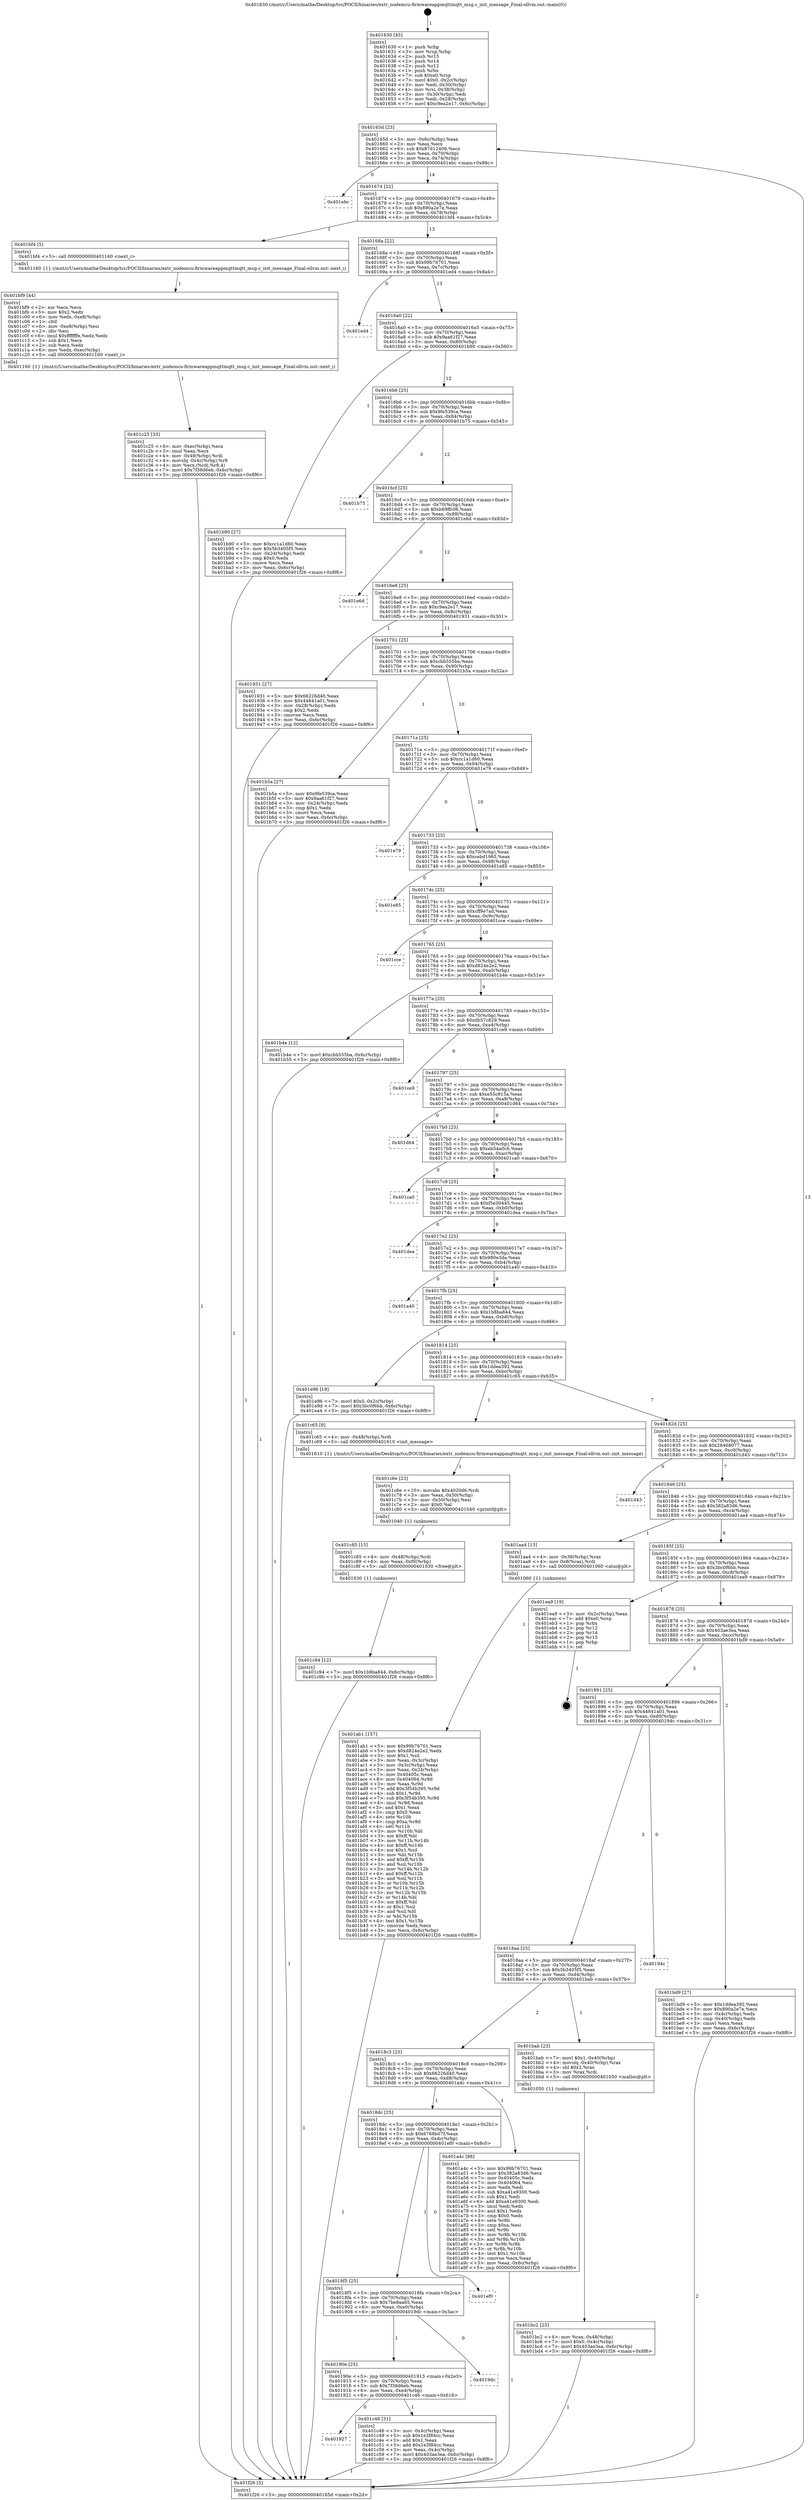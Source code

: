 digraph "0x401630" {
  label = "0x401630 (/mnt/c/Users/mathe/Desktop/tcc/POCII/binaries/extr_nodemcu-firmwareappmqttmqtt_msg.c_init_message_Final-ollvm.out::main(0))"
  labelloc = "t"
  node[shape=record]

  Entry [label="",width=0.3,height=0.3,shape=circle,fillcolor=black,style=filled]
  "0x40165d" [label="{
     0x40165d [23]\l
     | [instrs]\l
     &nbsp;&nbsp;0x40165d \<+3\>: mov -0x6c(%rbp),%eax\l
     &nbsp;&nbsp;0x401660 \<+2\>: mov %eax,%ecx\l
     &nbsp;&nbsp;0x401662 \<+6\>: sub $0x87d12406,%ecx\l
     &nbsp;&nbsp;0x401668 \<+3\>: mov %eax,-0x70(%rbp)\l
     &nbsp;&nbsp;0x40166b \<+3\>: mov %ecx,-0x74(%rbp)\l
     &nbsp;&nbsp;0x40166e \<+6\>: je 0000000000401ebc \<main+0x88c\>\l
  }"]
  "0x401ebc" [label="{
     0x401ebc\l
  }", style=dashed]
  "0x401674" [label="{
     0x401674 [22]\l
     | [instrs]\l
     &nbsp;&nbsp;0x401674 \<+5\>: jmp 0000000000401679 \<main+0x49\>\l
     &nbsp;&nbsp;0x401679 \<+3\>: mov -0x70(%rbp),%eax\l
     &nbsp;&nbsp;0x40167c \<+5\>: sub $0x890a2e7e,%eax\l
     &nbsp;&nbsp;0x401681 \<+3\>: mov %eax,-0x78(%rbp)\l
     &nbsp;&nbsp;0x401684 \<+6\>: je 0000000000401bf4 \<main+0x5c4\>\l
  }"]
  Exit [label="",width=0.3,height=0.3,shape=circle,fillcolor=black,style=filled,peripheries=2]
  "0x401bf4" [label="{
     0x401bf4 [5]\l
     | [instrs]\l
     &nbsp;&nbsp;0x401bf4 \<+5\>: call 0000000000401160 \<next_i\>\l
     | [calls]\l
     &nbsp;&nbsp;0x401160 \{1\} (/mnt/c/Users/mathe/Desktop/tcc/POCII/binaries/extr_nodemcu-firmwareappmqttmqtt_msg.c_init_message_Final-ollvm.out::next_i)\l
  }"]
  "0x40168a" [label="{
     0x40168a [22]\l
     | [instrs]\l
     &nbsp;&nbsp;0x40168a \<+5\>: jmp 000000000040168f \<main+0x5f\>\l
     &nbsp;&nbsp;0x40168f \<+3\>: mov -0x70(%rbp),%eax\l
     &nbsp;&nbsp;0x401692 \<+5\>: sub $0x99b76701,%eax\l
     &nbsp;&nbsp;0x401697 \<+3\>: mov %eax,-0x7c(%rbp)\l
     &nbsp;&nbsp;0x40169a \<+6\>: je 0000000000401ed4 \<main+0x8a4\>\l
  }"]
  "0x401c94" [label="{
     0x401c94 [12]\l
     | [instrs]\l
     &nbsp;&nbsp;0x401c94 \<+7\>: movl $0x1b8ba844,-0x6c(%rbp)\l
     &nbsp;&nbsp;0x401c9b \<+5\>: jmp 0000000000401f26 \<main+0x8f6\>\l
  }"]
  "0x401ed4" [label="{
     0x401ed4\l
  }", style=dashed]
  "0x4016a0" [label="{
     0x4016a0 [22]\l
     | [instrs]\l
     &nbsp;&nbsp;0x4016a0 \<+5\>: jmp 00000000004016a5 \<main+0x75\>\l
     &nbsp;&nbsp;0x4016a5 \<+3\>: mov -0x70(%rbp),%eax\l
     &nbsp;&nbsp;0x4016a8 \<+5\>: sub $0x9aa61f27,%eax\l
     &nbsp;&nbsp;0x4016ad \<+3\>: mov %eax,-0x80(%rbp)\l
     &nbsp;&nbsp;0x4016b0 \<+6\>: je 0000000000401b90 \<main+0x560\>\l
  }"]
  "0x401c85" [label="{
     0x401c85 [15]\l
     | [instrs]\l
     &nbsp;&nbsp;0x401c85 \<+4\>: mov -0x48(%rbp),%rdi\l
     &nbsp;&nbsp;0x401c89 \<+6\>: mov %eax,-0xf0(%rbp)\l
     &nbsp;&nbsp;0x401c8f \<+5\>: call 0000000000401030 \<free@plt\>\l
     | [calls]\l
     &nbsp;&nbsp;0x401030 \{1\} (unknown)\l
  }"]
  "0x401b90" [label="{
     0x401b90 [27]\l
     | [instrs]\l
     &nbsp;&nbsp;0x401b90 \<+5\>: mov $0xcc1a1d60,%eax\l
     &nbsp;&nbsp;0x401b95 \<+5\>: mov $0x5b3405f5,%ecx\l
     &nbsp;&nbsp;0x401b9a \<+3\>: mov -0x24(%rbp),%edx\l
     &nbsp;&nbsp;0x401b9d \<+3\>: cmp $0x0,%edx\l
     &nbsp;&nbsp;0x401ba0 \<+3\>: cmove %ecx,%eax\l
     &nbsp;&nbsp;0x401ba3 \<+3\>: mov %eax,-0x6c(%rbp)\l
     &nbsp;&nbsp;0x401ba6 \<+5\>: jmp 0000000000401f26 \<main+0x8f6\>\l
  }"]
  "0x4016b6" [label="{
     0x4016b6 [25]\l
     | [instrs]\l
     &nbsp;&nbsp;0x4016b6 \<+5\>: jmp 00000000004016bb \<main+0x8b\>\l
     &nbsp;&nbsp;0x4016bb \<+3\>: mov -0x70(%rbp),%eax\l
     &nbsp;&nbsp;0x4016be \<+5\>: sub $0x9fe539ca,%eax\l
     &nbsp;&nbsp;0x4016c3 \<+6\>: mov %eax,-0x84(%rbp)\l
     &nbsp;&nbsp;0x4016c9 \<+6\>: je 0000000000401b75 \<main+0x545\>\l
  }"]
  "0x401c6e" [label="{
     0x401c6e [23]\l
     | [instrs]\l
     &nbsp;&nbsp;0x401c6e \<+10\>: movabs $0x4020d6,%rdi\l
     &nbsp;&nbsp;0x401c78 \<+3\>: mov %eax,-0x50(%rbp)\l
     &nbsp;&nbsp;0x401c7b \<+3\>: mov -0x50(%rbp),%esi\l
     &nbsp;&nbsp;0x401c7e \<+2\>: mov $0x0,%al\l
     &nbsp;&nbsp;0x401c80 \<+5\>: call 0000000000401040 \<printf@plt\>\l
     | [calls]\l
     &nbsp;&nbsp;0x401040 \{1\} (unknown)\l
  }"]
  "0x401b75" [label="{
     0x401b75\l
  }", style=dashed]
  "0x4016cf" [label="{
     0x4016cf [25]\l
     | [instrs]\l
     &nbsp;&nbsp;0x4016cf \<+5\>: jmp 00000000004016d4 \<main+0xa4\>\l
     &nbsp;&nbsp;0x4016d4 \<+3\>: mov -0x70(%rbp),%eax\l
     &nbsp;&nbsp;0x4016d7 \<+5\>: sub $0xb69ffc06,%eax\l
     &nbsp;&nbsp;0x4016dc \<+6\>: mov %eax,-0x88(%rbp)\l
     &nbsp;&nbsp;0x4016e2 \<+6\>: je 0000000000401e6d \<main+0x83d\>\l
  }"]
  "0x401927" [label="{
     0x401927\l
  }", style=dashed]
  "0x401e6d" [label="{
     0x401e6d\l
  }", style=dashed]
  "0x4016e8" [label="{
     0x4016e8 [25]\l
     | [instrs]\l
     &nbsp;&nbsp;0x4016e8 \<+5\>: jmp 00000000004016ed \<main+0xbd\>\l
     &nbsp;&nbsp;0x4016ed \<+3\>: mov -0x70(%rbp),%eax\l
     &nbsp;&nbsp;0x4016f0 \<+5\>: sub $0xc9ea2e17,%eax\l
     &nbsp;&nbsp;0x4016f5 \<+6\>: mov %eax,-0x8c(%rbp)\l
     &nbsp;&nbsp;0x4016fb \<+6\>: je 0000000000401931 \<main+0x301\>\l
  }"]
  "0x401c46" [label="{
     0x401c46 [31]\l
     | [instrs]\l
     &nbsp;&nbsp;0x401c46 \<+3\>: mov -0x4c(%rbp),%eax\l
     &nbsp;&nbsp;0x401c49 \<+5\>: sub $0x1e3f84cc,%eax\l
     &nbsp;&nbsp;0x401c4e \<+3\>: add $0x1,%eax\l
     &nbsp;&nbsp;0x401c51 \<+5\>: add $0x1e3f84cc,%eax\l
     &nbsp;&nbsp;0x401c56 \<+3\>: mov %eax,-0x4c(%rbp)\l
     &nbsp;&nbsp;0x401c59 \<+7\>: movl $0x403ae3ea,-0x6c(%rbp)\l
     &nbsp;&nbsp;0x401c60 \<+5\>: jmp 0000000000401f26 \<main+0x8f6\>\l
  }"]
  "0x401931" [label="{
     0x401931 [27]\l
     | [instrs]\l
     &nbsp;&nbsp;0x401931 \<+5\>: mov $0x66226d40,%eax\l
     &nbsp;&nbsp;0x401936 \<+5\>: mov $0x44841a01,%ecx\l
     &nbsp;&nbsp;0x40193b \<+3\>: mov -0x28(%rbp),%edx\l
     &nbsp;&nbsp;0x40193e \<+3\>: cmp $0x2,%edx\l
     &nbsp;&nbsp;0x401941 \<+3\>: cmovne %ecx,%eax\l
     &nbsp;&nbsp;0x401944 \<+3\>: mov %eax,-0x6c(%rbp)\l
     &nbsp;&nbsp;0x401947 \<+5\>: jmp 0000000000401f26 \<main+0x8f6\>\l
  }"]
  "0x401701" [label="{
     0x401701 [25]\l
     | [instrs]\l
     &nbsp;&nbsp;0x401701 \<+5\>: jmp 0000000000401706 \<main+0xd6\>\l
     &nbsp;&nbsp;0x401706 \<+3\>: mov -0x70(%rbp),%eax\l
     &nbsp;&nbsp;0x401709 \<+5\>: sub $0xcbb555ba,%eax\l
     &nbsp;&nbsp;0x40170e \<+6\>: mov %eax,-0x90(%rbp)\l
     &nbsp;&nbsp;0x401714 \<+6\>: je 0000000000401b5a \<main+0x52a\>\l
  }"]
  "0x401f26" [label="{
     0x401f26 [5]\l
     | [instrs]\l
     &nbsp;&nbsp;0x401f26 \<+5\>: jmp 000000000040165d \<main+0x2d\>\l
  }"]
  "0x401630" [label="{
     0x401630 [45]\l
     | [instrs]\l
     &nbsp;&nbsp;0x401630 \<+1\>: push %rbp\l
     &nbsp;&nbsp;0x401631 \<+3\>: mov %rsp,%rbp\l
     &nbsp;&nbsp;0x401634 \<+2\>: push %r15\l
     &nbsp;&nbsp;0x401636 \<+2\>: push %r14\l
     &nbsp;&nbsp;0x401638 \<+2\>: push %r12\l
     &nbsp;&nbsp;0x40163a \<+1\>: push %rbx\l
     &nbsp;&nbsp;0x40163b \<+7\>: sub $0xe0,%rsp\l
     &nbsp;&nbsp;0x401642 \<+7\>: movl $0x0,-0x2c(%rbp)\l
     &nbsp;&nbsp;0x401649 \<+3\>: mov %edi,-0x30(%rbp)\l
     &nbsp;&nbsp;0x40164c \<+4\>: mov %rsi,-0x38(%rbp)\l
     &nbsp;&nbsp;0x401650 \<+3\>: mov -0x30(%rbp),%edi\l
     &nbsp;&nbsp;0x401653 \<+3\>: mov %edi,-0x28(%rbp)\l
     &nbsp;&nbsp;0x401656 \<+7\>: movl $0xc9ea2e17,-0x6c(%rbp)\l
  }"]
  "0x40190e" [label="{
     0x40190e [25]\l
     | [instrs]\l
     &nbsp;&nbsp;0x40190e \<+5\>: jmp 0000000000401913 \<main+0x2e3\>\l
     &nbsp;&nbsp;0x401913 \<+3\>: mov -0x70(%rbp),%eax\l
     &nbsp;&nbsp;0x401916 \<+5\>: sub $0x7f38d6eb,%eax\l
     &nbsp;&nbsp;0x40191b \<+6\>: mov %eax,-0xe4(%rbp)\l
     &nbsp;&nbsp;0x401921 \<+6\>: je 0000000000401c46 \<main+0x616\>\l
  }"]
  "0x401b5a" [label="{
     0x401b5a [27]\l
     | [instrs]\l
     &nbsp;&nbsp;0x401b5a \<+5\>: mov $0x9fe539ca,%eax\l
     &nbsp;&nbsp;0x401b5f \<+5\>: mov $0x9aa61f27,%ecx\l
     &nbsp;&nbsp;0x401b64 \<+3\>: mov -0x24(%rbp),%edx\l
     &nbsp;&nbsp;0x401b67 \<+3\>: cmp $0x1,%edx\l
     &nbsp;&nbsp;0x401b6a \<+3\>: cmovl %ecx,%eax\l
     &nbsp;&nbsp;0x401b6d \<+3\>: mov %eax,-0x6c(%rbp)\l
     &nbsp;&nbsp;0x401b70 \<+5\>: jmp 0000000000401f26 \<main+0x8f6\>\l
  }"]
  "0x40171a" [label="{
     0x40171a [25]\l
     | [instrs]\l
     &nbsp;&nbsp;0x40171a \<+5\>: jmp 000000000040171f \<main+0xef\>\l
     &nbsp;&nbsp;0x40171f \<+3\>: mov -0x70(%rbp),%eax\l
     &nbsp;&nbsp;0x401722 \<+5\>: sub $0xcc1a1d60,%eax\l
     &nbsp;&nbsp;0x401727 \<+6\>: mov %eax,-0x94(%rbp)\l
     &nbsp;&nbsp;0x40172d \<+6\>: je 0000000000401e79 \<main+0x849\>\l
  }"]
  "0x4019dc" [label="{
     0x4019dc\l
  }", style=dashed]
  "0x401e79" [label="{
     0x401e79\l
  }", style=dashed]
  "0x401733" [label="{
     0x401733 [25]\l
     | [instrs]\l
     &nbsp;&nbsp;0x401733 \<+5\>: jmp 0000000000401738 \<main+0x108\>\l
     &nbsp;&nbsp;0x401738 \<+3\>: mov -0x70(%rbp),%eax\l
     &nbsp;&nbsp;0x40173b \<+5\>: sub $0xcebd1965,%eax\l
     &nbsp;&nbsp;0x401740 \<+6\>: mov %eax,-0x98(%rbp)\l
     &nbsp;&nbsp;0x401746 \<+6\>: je 0000000000401e85 \<main+0x855\>\l
  }"]
  "0x4018f5" [label="{
     0x4018f5 [25]\l
     | [instrs]\l
     &nbsp;&nbsp;0x4018f5 \<+5\>: jmp 00000000004018fa \<main+0x2ca\>\l
     &nbsp;&nbsp;0x4018fa \<+3\>: mov -0x70(%rbp),%eax\l
     &nbsp;&nbsp;0x4018fd \<+5\>: sub $0x7be8aa65,%eax\l
     &nbsp;&nbsp;0x401902 \<+6\>: mov %eax,-0xe0(%rbp)\l
     &nbsp;&nbsp;0x401908 \<+6\>: je 00000000004019dc \<main+0x3ac\>\l
  }"]
  "0x401e85" [label="{
     0x401e85\l
  }", style=dashed]
  "0x40174c" [label="{
     0x40174c [25]\l
     | [instrs]\l
     &nbsp;&nbsp;0x40174c \<+5\>: jmp 0000000000401751 \<main+0x121\>\l
     &nbsp;&nbsp;0x401751 \<+3\>: mov -0x70(%rbp),%eax\l
     &nbsp;&nbsp;0x401754 \<+5\>: sub $0xcff9e7ad,%eax\l
     &nbsp;&nbsp;0x401759 \<+6\>: mov %eax,-0x9c(%rbp)\l
     &nbsp;&nbsp;0x40175f \<+6\>: je 0000000000401cce \<main+0x69e\>\l
  }"]
  "0x401ef0" [label="{
     0x401ef0\l
  }", style=dashed]
  "0x401cce" [label="{
     0x401cce\l
  }", style=dashed]
  "0x401765" [label="{
     0x401765 [25]\l
     | [instrs]\l
     &nbsp;&nbsp;0x401765 \<+5\>: jmp 000000000040176a \<main+0x13a\>\l
     &nbsp;&nbsp;0x40176a \<+3\>: mov -0x70(%rbp),%eax\l
     &nbsp;&nbsp;0x40176d \<+5\>: sub $0xd824e2e2,%eax\l
     &nbsp;&nbsp;0x401772 \<+6\>: mov %eax,-0xa0(%rbp)\l
     &nbsp;&nbsp;0x401778 \<+6\>: je 0000000000401b4e \<main+0x51e\>\l
  }"]
  "0x401c25" [label="{
     0x401c25 [33]\l
     | [instrs]\l
     &nbsp;&nbsp;0x401c25 \<+6\>: mov -0xec(%rbp),%ecx\l
     &nbsp;&nbsp;0x401c2b \<+3\>: imul %eax,%ecx\l
     &nbsp;&nbsp;0x401c2e \<+4\>: mov -0x48(%rbp),%rdi\l
     &nbsp;&nbsp;0x401c32 \<+4\>: movslq -0x4c(%rbp),%r8\l
     &nbsp;&nbsp;0x401c36 \<+4\>: mov %ecx,(%rdi,%r8,4)\l
     &nbsp;&nbsp;0x401c3a \<+7\>: movl $0x7f38d6eb,-0x6c(%rbp)\l
     &nbsp;&nbsp;0x401c41 \<+5\>: jmp 0000000000401f26 \<main+0x8f6\>\l
  }"]
  "0x401b4e" [label="{
     0x401b4e [12]\l
     | [instrs]\l
     &nbsp;&nbsp;0x401b4e \<+7\>: movl $0xcbb555ba,-0x6c(%rbp)\l
     &nbsp;&nbsp;0x401b55 \<+5\>: jmp 0000000000401f26 \<main+0x8f6\>\l
  }"]
  "0x40177e" [label="{
     0x40177e [25]\l
     | [instrs]\l
     &nbsp;&nbsp;0x40177e \<+5\>: jmp 0000000000401783 \<main+0x153\>\l
     &nbsp;&nbsp;0x401783 \<+3\>: mov -0x70(%rbp),%eax\l
     &nbsp;&nbsp;0x401786 \<+5\>: sub $0xdb57c829,%eax\l
     &nbsp;&nbsp;0x40178b \<+6\>: mov %eax,-0xa4(%rbp)\l
     &nbsp;&nbsp;0x401791 \<+6\>: je 0000000000401ce9 \<main+0x6b9\>\l
  }"]
  "0x401bf9" [label="{
     0x401bf9 [44]\l
     | [instrs]\l
     &nbsp;&nbsp;0x401bf9 \<+2\>: xor %ecx,%ecx\l
     &nbsp;&nbsp;0x401bfb \<+5\>: mov $0x2,%edx\l
     &nbsp;&nbsp;0x401c00 \<+6\>: mov %edx,-0xe8(%rbp)\l
     &nbsp;&nbsp;0x401c06 \<+1\>: cltd\l
     &nbsp;&nbsp;0x401c07 \<+6\>: mov -0xe8(%rbp),%esi\l
     &nbsp;&nbsp;0x401c0d \<+2\>: idiv %esi\l
     &nbsp;&nbsp;0x401c0f \<+6\>: imul $0xfffffffe,%edx,%edx\l
     &nbsp;&nbsp;0x401c15 \<+3\>: sub $0x1,%ecx\l
     &nbsp;&nbsp;0x401c18 \<+2\>: sub %ecx,%edx\l
     &nbsp;&nbsp;0x401c1a \<+6\>: mov %edx,-0xec(%rbp)\l
     &nbsp;&nbsp;0x401c20 \<+5\>: call 0000000000401160 \<next_i\>\l
     | [calls]\l
     &nbsp;&nbsp;0x401160 \{1\} (/mnt/c/Users/mathe/Desktop/tcc/POCII/binaries/extr_nodemcu-firmwareappmqttmqtt_msg.c_init_message_Final-ollvm.out::next_i)\l
  }"]
  "0x401ce9" [label="{
     0x401ce9\l
  }", style=dashed]
  "0x401797" [label="{
     0x401797 [25]\l
     | [instrs]\l
     &nbsp;&nbsp;0x401797 \<+5\>: jmp 000000000040179c \<main+0x16c\>\l
     &nbsp;&nbsp;0x40179c \<+3\>: mov -0x70(%rbp),%eax\l
     &nbsp;&nbsp;0x40179f \<+5\>: sub $0xe55c915a,%eax\l
     &nbsp;&nbsp;0x4017a4 \<+6\>: mov %eax,-0xa8(%rbp)\l
     &nbsp;&nbsp;0x4017aa \<+6\>: je 0000000000401d64 \<main+0x734\>\l
  }"]
  "0x401bc2" [label="{
     0x401bc2 [23]\l
     | [instrs]\l
     &nbsp;&nbsp;0x401bc2 \<+4\>: mov %rax,-0x48(%rbp)\l
     &nbsp;&nbsp;0x401bc6 \<+7\>: movl $0x0,-0x4c(%rbp)\l
     &nbsp;&nbsp;0x401bcd \<+7\>: movl $0x403ae3ea,-0x6c(%rbp)\l
     &nbsp;&nbsp;0x401bd4 \<+5\>: jmp 0000000000401f26 \<main+0x8f6\>\l
  }"]
  "0x401d64" [label="{
     0x401d64\l
  }", style=dashed]
  "0x4017b0" [label="{
     0x4017b0 [25]\l
     | [instrs]\l
     &nbsp;&nbsp;0x4017b0 \<+5\>: jmp 00000000004017b5 \<main+0x185\>\l
     &nbsp;&nbsp;0x4017b5 \<+3\>: mov -0x70(%rbp),%eax\l
     &nbsp;&nbsp;0x4017b8 \<+5\>: sub $0xeb54a0c6,%eax\l
     &nbsp;&nbsp;0x4017bd \<+6\>: mov %eax,-0xac(%rbp)\l
     &nbsp;&nbsp;0x4017c3 \<+6\>: je 0000000000401ca0 \<main+0x670\>\l
  }"]
  "0x401ab1" [label="{
     0x401ab1 [157]\l
     | [instrs]\l
     &nbsp;&nbsp;0x401ab1 \<+5\>: mov $0x99b76701,%ecx\l
     &nbsp;&nbsp;0x401ab6 \<+5\>: mov $0xd824e2e2,%edx\l
     &nbsp;&nbsp;0x401abb \<+3\>: mov $0x1,%sil\l
     &nbsp;&nbsp;0x401abe \<+3\>: mov %eax,-0x3c(%rbp)\l
     &nbsp;&nbsp;0x401ac1 \<+3\>: mov -0x3c(%rbp),%eax\l
     &nbsp;&nbsp;0x401ac4 \<+3\>: mov %eax,-0x24(%rbp)\l
     &nbsp;&nbsp;0x401ac7 \<+7\>: mov 0x40405c,%eax\l
     &nbsp;&nbsp;0x401ace \<+8\>: mov 0x404064,%r8d\l
     &nbsp;&nbsp;0x401ad6 \<+3\>: mov %eax,%r9d\l
     &nbsp;&nbsp;0x401ad9 \<+7\>: add $0x3f54b395,%r9d\l
     &nbsp;&nbsp;0x401ae0 \<+4\>: sub $0x1,%r9d\l
     &nbsp;&nbsp;0x401ae4 \<+7\>: sub $0x3f54b395,%r9d\l
     &nbsp;&nbsp;0x401aeb \<+4\>: imul %r9d,%eax\l
     &nbsp;&nbsp;0x401aef \<+3\>: and $0x1,%eax\l
     &nbsp;&nbsp;0x401af2 \<+3\>: cmp $0x0,%eax\l
     &nbsp;&nbsp;0x401af5 \<+4\>: sete %r10b\l
     &nbsp;&nbsp;0x401af9 \<+4\>: cmp $0xa,%r8d\l
     &nbsp;&nbsp;0x401afd \<+4\>: setl %r11b\l
     &nbsp;&nbsp;0x401b01 \<+3\>: mov %r10b,%bl\l
     &nbsp;&nbsp;0x401b04 \<+3\>: xor $0xff,%bl\l
     &nbsp;&nbsp;0x401b07 \<+3\>: mov %r11b,%r14b\l
     &nbsp;&nbsp;0x401b0a \<+4\>: xor $0xff,%r14b\l
     &nbsp;&nbsp;0x401b0e \<+4\>: xor $0x1,%sil\l
     &nbsp;&nbsp;0x401b12 \<+3\>: mov %bl,%r15b\l
     &nbsp;&nbsp;0x401b15 \<+4\>: and $0xff,%r15b\l
     &nbsp;&nbsp;0x401b19 \<+3\>: and %sil,%r10b\l
     &nbsp;&nbsp;0x401b1c \<+3\>: mov %r14b,%r12b\l
     &nbsp;&nbsp;0x401b1f \<+4\>: and $0xff,%r12b\l
     &nbsp;&nbsp;0x401b23 \<+3\>: and %sil,%r11b\l
     &nbsp;&nbsp;0x401b26 \<+3\>: or %r10b,%r15b\l
     &nbsp;&nbsp;0x401b29 \<+3\>: or %r11b,%r12b\l
     &nbsp;&nbsp;0x401b2c \<+3\>: xor %r12b,%r15b\l
     &nbsp;&nbsp;0x401b2f \<+3\>: or %r14b,%bl\l
     &nbsp;&nbsp;0x401b32 \<+3\>: xor $0xff,%bl\l
     &nbsp;&nbsp;0x401b35 \<+4\>: or $0x1,%sil\l
     &nbsp;&nbsp;0x401b39 \<+3\>: and %sil,%bl\l
     &nbsp;&nbsp;0x401b3c \<+3\>: or %bl,%r15b\l
     &nbsp;&nbsp;0x401b3f \<+4\>: test $0x1,%r15b\l
     &nbsp;&nbsp;0x401b43 \<+3\>: cmovne %edx,%ecx\l
     &nbsp;&nbsp;0x401b46 \<+3\>: mov %ecx,-0x6c(%rbp)\l
     &nbsp;&nbsp;0x401b49 \<+5\>: jmp 0000000000401f26 \<main+0x8f6\>\l
  }"]
  "0x401ca0" [label="{
     0x401ca0\l
  }", style=dashed]
  "0x4017c9" [label="{
     0x4017c9 [25]\l
     | [instrs]\l
     &nbsp;&nbsp;0x4017c9 \<+5\>: jmp 00000000004017ce \<main+0x19e\>\l
     &nbsp;&nbsp;0x4017ce \<+3\>: mov -0x70(%rbp),%eax\l
     &nbsp;&nbsp;0x4017d1 \<+5\>: sub $0xf5e30445,%eax\l
     &nbsp;&nbsp;0x4017d6 \<+6\>: mov %eax,-0xb0(%rbp)\l
     &nbsp;&nbsp;0x4017dc \<+6\>: je 0000000000401dea \<main+0x7ba\>\l
  }"]
  "0x4018dc" [label="{
     0x4018dc [25]\l
     | [instrs]\l
     &nbsp;&nbsp;0x4018dc \<+5\>: jmp 00000000004018e1 \<main+0x2b1\>\l
     &nbsp;&nbsp;0x4018e1 \<+3\>: mov -0x70(%rbp),%eax\l
     &nbsp;&nbsp;0x4018e4 \<+5\>: sub $0x6768b07f,%eax\l
     &nbsp;&nbsp;0x4018e9 \<+6\>: mov %eax,-0xdc(%rbp)\l
     &nbsp;&nbsp;0x4018ef \<+6\>: je 0000000000401ef0 \<main+0x8c0\>\l
  }"]
  "0x401dea" [label="{
     0x401dea\l
  }", style=dashed]
  "0x4017e2" [label="{
     0x4017e2 [25]\l
     | [instrs]\l
     &nbsp;&nbsp;0x4017e2 \<+5\>: jmp 00000000004017e7 \<main+0x1b7\>\l
     &nbsp;&nbsp;0x4017e7 \<+3\>: mov -0x70(%rbp),%eax\l
     &nbsp;&nbsp;0x4017ea \<+5\>: sub $0x980e3da,%eax\l
     &nbsp;&nbsp;0x4017ef \<+6\>: mov %eax,-0xb4(%rbp)\l
     &nbsp;&nbsp;0x4017f5 \<+6\>: je 0000000000401a40 \<main+0x410\>\l
  }"]
  "0x401a4c" [label="{
     0x401a4c [88]\l
     | [instrs]\l
     &nbsp;&nbsp;0x401a4c \<+5\>: mov $0x99b76701,%eax\l
     &nbsp;&nbsp;0x401a51 \<+5\>: mov $0x382a83d6,%ecx\l
     &nbsp;&nbsp;0x401a56 \<+7\>: mov 0x40405c,%edx\l
     &nbsp;&nbsp;0x401a5d \<+7\>: mov 0x404064,%esi\l
     &nbsp;&nbsp;0x401a64 \<+2\>: mov %edx,%edi\l
     &nbsp;&nbsp;0x401a66 \<+6\>: sub $0xa41e9300,%edi\l
     &nbsp;&nbsp;0x401a6c \<+3\>: sub $0x1,%edi\l
     &nbsp;&nbsp;0x401a6f \<+6\>: add $0xa41e9300,%edi\l
     &nbsp;&nbsp;0x401a75 \<+3\>: imul %edi,%edx\l
     &nbsp;&nbsp;0x401a78 \<+3\>: and $0x1,%edx\l
     &nbsp;&nbsp;0x401a7b \<+3\>: cmp $0x0,%edx\l
     &nbsp;&nbsp;0x401a7e \<+4\>: sete %r8b\l
     &nbsp;&nbsp;0x401a82 \<+3\>: cmp $0xa,%esi\l
     &nbsp;&nbsp;0x401a85 \<+4\>: setl %r9b\l
     &nbsp;&nbsp;0x401a89 \<+3\>: mov %r8b,%r10b\l
     &nbsp;&nbsp;0x401a8c \<+3\>: and %r9b,%r10b\l
     &nbsp;&nbsp;0x401a8f \<+3\>: xor %r9b,%r8b\l
     &nbsp;&nbsp;0x401a92 \<+3\>: or %r8b,%r10b\l
     &nbsp;&nbsp;0x401a95 \<+4\>: test $0x1,%r10b\l
     &nbsp;&nbsp;0x401a99 \<+3\>: cmovne %ecx,%eax\l
     &nbsp;&nbsp;0x401a9c \<+3\>: mov %eax,-0x6c(%rbp)\l
     &nbsp;&nbsp;0x401a9f \<+5\>: jmp 0000000000401f26 \<main+0x8f6\>\l
  }"]
  "0x401a40" [label="{
     0x401a40\l
  }", style=dashed]
  "0x4017fb" [label="{
     0x4017fb [25]\l
     | [instrs]\l
     &nbsp;&nbsp;0x4017fb \<+5\>: jmp 0000000000401800 \<main+0x1d0\>\l
     &nbsp;&nbsp;0x401800 \<+3\>: mov -0x70(%rbp),%eax\l
     &nbsp;&nbsp;0x401803 \<+5\>: sub $0x1b8ba844,%eax\l
     &nbsp;&nbsp;0x401808 \<+6\>: mov %eax,-0xb8(%rbp)\l
     &nbsp;&nbsp;0x40180e \<+6\>: je 0000000000401e96 \<main+0x866\>\l
  }"]
  "0x4018c3" [label="{
     0x4018c3 [25]\l
     | [instrs]\l
     &nbsp;&nbsp;0x4018c3 \<+5\>: jmp 00000000004018c8 \<main+0x298\>\l
     &nbsp;&nbsp;0x4018c8 \<+3\>: mov -0x70(%rbp),%eax\l
     &nbsp;&nbsp;0x4018cb \<+5\>: sub $0x66226d40,%eax\l
     &nbsp;&nbsp;0x4018d0 \<+6\>: mov %eax,-0xd8(%rbp)\l
     &nbsp;&nbsp;0x4018d6 \<+6\>: je 0000000000401a4c \<main+0x41c\>\l
  }"]
  "0x401e96" [label="{
     0x401e96 [19]\l
     | [instrs]\l
     &nbsp;&nbsp;0x401e96 \<+7\>: movl $0x0,-0x2c(%rbp)\l
     &nbsp;&nbsp;0x401e9d \<+7\>: movl $0x3bc0f6bb,-0x6c(%rbp)\l
     &nbsp;&nbsp;0x401ea4 \<+5\>: jmp 0000000000401f26 \<main+0x8f6\>\l
  }"]
  "0x401814" [label="{
     0x401814 [25]\l
     | [instrs]\l
     &nbsp;&nbsp;0x401814 \<+5\>: jmp 0000000000401819 \<main+0x1e9\>\l
     &nbsp;&nbsp;0x401819 \<+3\>: mov -0x70(%rbp),%eax\l
     &nbsp;&nbsp;0x40181c \<+5\>: sub $0x1ddea392,%eax\l
     &nbsp;&nbsp;0x401821 \<+6\>: mov %eax,-0xbc(%rbp)\l
     &nbsp;&nbsp;0x401827 \<+6\>: je 0000000000401c65 \<main+0x635\>\l
  }"]
  "0x401bab" [label="{
     0x401bab [23]\l
     | [instrs]\l
     &nbsp;&nbsp;0x401bab \<+7\>: movl $0x1,-0x40(%rbp)\l
     &nbsp;&nbsp;0x401bb2 \<+4\>: movslq -0x40(%rbp),%rax\l
     &nbsp;&nbsp;0x401bb6 \<+4\>: shl $0x2,%rax\l
     &nbsp;&nbsp;0x401bba \<+3\>: mov %rax,%rdi\l
     &nbsp;&nbsp;0x401bbd \<+5\>: call 0000000000401050 \<malloc@plt\>\l
     | [calls]\l
     &nbsp;&nbsp;0x401050 \{1\} (unknown)\l
  }"]
  "0x401c65" [label="{
     0x401c65 [9]\l
     | [instrs]\l
     &nbsp;&nbsp;0x401c65 \<+4\>: mov -0x48(%rbp),%rdi\l
     &nbsp;&nbsp;0x401c69 \<+5\>: call 0000000000401610 \<init_message\>\l
     | [calls]\l
     &nbsp;&nbsp;0x401610 \{1\} (/mnt/c/Users/mathe/Desktop/tcc/POCII/binaries/extr_nodemcu-firmwareappmqttmqtt_msg.c_init_message_Final-ollvm.out::init_message)\l
  }"]
  "0x40182d" [label="{
     0x40182d [25]\l
     | [instrs]\l
     &nbsp;&nbsp;0x40182d \<+5\>: jmp 0000000000401832 \<main+0x202\>\l
     &nbsp;&nbsp;0x401832 \<+3\>: mov -0x70(%rbp),%eax\l
     &nbsp;&nbsp;0x401835 \<+5\>: sub $0x28468077,%eax\l
     &nbsp;&nbsp;0x40183a \<+6\>: mov %eax,-0xc0(%rbp)\l
     &nbsp;&nbsp;0x401840 \<+6\>: je 0000000000401d43 \<main+0x713\>\l
  }"]
  "0x4018aa" [label="{
     0x4018aa [25]\l
     | [instrs]\l
     &nbsp;&nbsp;0x4018aa \<+5\>: jmp 00000000004018af \<main+0x27f\>\l
     &nbsp;&nbsp;0x4018af \<+3\>: mov -0x70(%rbp),%eax\l
     &nbsp;&nbsp;0x4018b2 \<+5\>: sub $0x5b3405f5,%eax\l
     &nbsp;&nbsp;0x4018b7 \<+6\>: mov %eax,-0xd4(%rbp)\l
     &nbsp;&nbsp;0x4018bd \<+6\>: je 0000000000401bab \<main+0x57b\>\l
  }"]
  "0x401d43" [label="{
     0x401d43\l
  }", style=dashed]
  "0x401846" [label="{
     0x401846 [25]\l
     | [instrs]\l
     &nbsp;&nbsp;0x401846 \<+5\>: jmp 000000000040184b \<main+0x21b\>\l
     &nbsp;&nbsp;0x40184b \<+3\>: mov -0x70(%rbp),%eax\l
     &nbsp;&nbsp;0x40184e \<+5\>: sub $0x382a83d6,%eax\l
     &nbsp;&nbsp;0x401853 \<+6\>: mov %eax,-0xc4(%rbp)\l
     &nbsp;&nbsp;0x401859 \<+6\>: je 0000000000401aa4 \<main+0x474\>\l
  }"]
  "0x40194c" [label="{
     0x40194c\l
  }", style=dashed]
  "0x401aa4" [label="{
     0x401aa4 [13]\l
     | [instrs]\l
     &nbsp;&nbsp;0x401aa4 \<+4\>: mov -0x38(%rbp),%rax\l
     &nbsp;&nbsp;0x401aa8 \<+4\>: mov 0x8(%rax),%rdi\l
     &nbsp;&nbsp;0x401aac \<+5\>: call 0000000000401060 \<atoi@plt\>\l
     | [calls]\l
     &nbsp;&nbsp;0x401060 \{1\} (unknown)\l
  }"]
  "0x40185f" [label="{
     0x40185f [25]\l
     | [instrs]\l
     &nbsp;&nbsp;0x40185f \<+5\>: jmp 0000000000401864 \<main+0x234\>\l
     &nbsp;&nbsp;0x401864 \<+3\>: mov -0x70(%rbp),%eax\l
     &nbsp;&nbsp;0x401867 \<+5\>: sub $0x3bc0f6bb,%eax\l
     &nbsp;&nbsp;0x40186c \<+6\>: mov %eax,-0xc8(%rbp)\l
     &nbsp;&nbsp;0x401872 \<+6\>: je 0000000000401ea9 \<main+0x879\>\l
  }"]
  "0x401891" [label="{
     0x401891 [25]\l
     | [instrs]\l
     &nbsp;&nbsp;0x401891 \<+5\>: jmp 0000000000401896 \<main+0x266\>\l
     &nbsp;&nbsp;0x401896 \<+3\>: mov -0x70(%rbp),%eax\l
     &nbsp;&nbsp;0x401899 \<+5\>: sub $0x44841a01,%eax\l
     &nbsp;&nbsp;0x40189e \<+6\>: mov %eax,-0xd0(%rbp)\l
     &nbsp;&nbsp;0x4018a4 \<+6\>: je 000000000040194c \<main+0x31c\>\l
  }"]
  "0x401ea9" [label="{
     0x401ea9 [19]\l
     | [instrs]\l
     &nbsp;&nbsp;0x401ea9 \<+3\>: mov -0x2c(%rbp),%eax\l
     &nbsp;&nbsp;0x401eac \<+7\>: add $0xe0,%rsp\l
     &nbsp;&nbsp;0x401eb3 \<+1\>: pop %rbx\l
     &nbsp;&nbsp;0x401eb4 \<+2\>: pop %r12\l
     &nbsp;&nbsp;0x401eb6 \<+2\>: pop %r14\l
     &nbsp;&nbsp;0x401eb8 \<+2\>: pop %r15\l
     &nbsp;&nbsp;0x401eba \<+1\>: pop %rbp\l
     &nbsp;&nbsp;0x401ebb \<+1\>: ret\l
  }"]
  "0x401878" [label="{
     0x401878 [25]\l
     | [instrs]\l
     &nbsp;&nbsp;0x401878 \<+5\>: jmp 000000000040187d \<main+0x24d\>\l
     &nbsp;&nbsp;0x40187d \<+3\>: mov -0x70(%rbp),%eax\l
     &nbsp;&nbsp;0x401880 \<+5\>: sub $0x403ae3ea,%eax\l
     &nbsp;&nbsp;0x401885 \<+6\>: mov %eax,-0xcc(%rbp)\l
     &nbsp;&nbsp;0x40188b \<+6\>: je 0000000000401bd9 \<main+0x5a9\>\l
  }"]
  "0x401bd9" [label="{
     0x401bd9 [27]\l
     | [instrs]\l
     &nbsp;&nbsp;0x401bd9 \<+5\>: mov $0x1ddea392,%eax\l
     &nbsp;&nbsp;0x401bde \<+5\>: mov $0x890a2e7e,%ecx\l
     &nbsp;&nbsp;0x401be3 \<+3\>: mov -0x4c(%rbp),%edx\l
     &nbsp;&nbsp;0x401be6 \<+3\>: cmp -0x40(%rbp),%edx\l
     &nbsp;&nbsp;0x401be9 \<+3\>: cmovl %ecx,%eax\l
     &nbsp;&nbsp;0x401bec \<+3\>: mov %eax,-0x6c(%rbp)\l
     &nbsp;&nbsp;0x401bef \<+5\>: jmp 0000000000401f26 \<main+0x8f6\>\l
  }"]
  Entry -> "0x401630" [label=" 1"]
  "0x40165d" -> "0x401ebc" [label=" 0"]
  "0x40165d" -> "0x401674" [label=" 14"]
  "0x401ea9" -> Exit [label=" 1"]
  "0x401674" -> "0x401bf4" [label=" 1"]
  "0x401674" -> "0x40168a" [label=" 13"]
  "0x401e96" -> "0x401f26" [label=" 1"]
  "0x40168a" -> "0x401ed4" [label=" 0"]
  "0x40168a" -> "0x4016a0" [label=" 13"]
  "0x401c94" -> "0x401f26" [label=" 1"]
  "0x4016a0" -> "0x401b90" [label=" 1"]
  "0x4016a0" -> "0x4016b6" [label=" 12"]
  "0x401c85" -> "0x401c94" [label=" 1"]
  "0x4016b6" -> "0x401b75" [label=" 0"]
  "0x4016b6" -> "0x4016cf" [label=" 12"]
  "0x401c6e" -> "0x401c85" [label=" 1"]
  "0x4016cf" -> "0x401e6d" [label=" 0"]
  "0x4016cf" -> "0x4016e8" [label=" 12"]
  "0x401c65" -> "0x401c6e" [label=" 1"]
  "0x4016e8" -> "0x401931" [label=" 1"]
  "0x4016e8" -> "0x401701" [label=" 11"]
  "0x401931" -> "0x401f26" [label=" 1"]
  "0x401630" -> "0x40165d" [label=" 1"]
  "0x401f26" -> "0x40165d" [label=" 13"]
  "0x401c46" -> "0x401f26" [label=" 1"]
  "0x401701" -> "0x401b5a" [label=" 1"]
  "0x401701" -> "0x40171a" [label=" 10"]
  "0x40190e" -> "0x401c46" [label=" 1"]
  "0x40171a" -> "0x401e79" [label=" 0"]
  "0x40171a" -> "0x401733" [label=" 10"]
  "0x40190e" -> "0x401927" [label=" 0"]
  "0x401733" -> "0x401e85" [label=" 0"]
  "0x401733" -> "0x40174c" [label=" 10"]
  "0x4018f5" -> "0x4019dc" [label=" 0"]
  "0x40174c" -> "0x401cce" [label=" 0"]
  "0x40174c" -> "0x401765" [label=" 10"]
  "0x4018f5" -> "0x40190e" [label=" 1"]
  "0x401765" -> "0x401b4e" [label=" 1"]
  "0x401765" -> "0x40177e" [label=" 9"]
  "0x4018dc" -> "0x401ef0" [label=" 0"]
  "0x40177e" -> "0x401ce9" [label=" 0"]
  "0x40177e" -> "0x401797" [label=" 9"]
  "0x4018dc" -> "0x4018f5" [label=" 1"]
  "0x401797" -> "0x401d64" [label=" 0"]
  "0x401797" -> "0x4017b0" [label=" 9"]
  "0x401c25" -> "0x401f26" [label=" 1"]
  "0x4017b0" -> "0x401ca0" [label=" 0"]
  "0x4017b0" -> "0x4017c9" [label=" 9"]
  "0x401bf9" -> "0x401c25" [label=" 1"]
  "0x4017c9" -> "0x401dea" [label=" 0"]
  "0x4017c9" -> "0x4017e2" [label=" 9"]
  "0x401bf4" -> "0x401bf9" [label=" 1"]
  "0x4017e2" -> "0x401a40" [label=" 0"]
  "0x4017e2" -> "0x4017fb" [label=" 9"]
  "0x401bd9" -> "0x401f26" [label=" 2"]
  "0x4017fb" -> "0x401e96" [label=" 1"]
  "0x4017fb" -> "0x401814" [label=" 8"]
  "0x401bab" -> "0x401bc2" [label=" 1"]
  "0x401814" -> "0x401c65" [label=" 1"]
  "0x401814" -> "0x40182d" [label=" 7"]
  "0x401b90" -> "0x401f26" [label=" 1"]
  "0x40182d" -> "0x401d43" [label=" 0"]
  "0x40182d" -> "0x401846" [label=" 7"]
  "0x401b4e" -> "0x401f26" [label=" 1"]
  "0x401846" -> "0x401aa4" [label=" 1"]
  "0x401846" -> "0x40185f" [label=" 6"]
  "0x401ab1" -> "0x401f26" [label=" 1"]
  "0x40185f" -> "0x401ea9" [label=" 1"]
  "0x40185f" -> "0x401878" [label=" 5"]
  "0x401a4c" -> "0x401f26" [label=" 1"]
  "0x401878" -> "0x401bd9" [label=" 2"]
  "0x401878" -> "0x401891" [label=" 3"]
  "0x401aa4" -> "0x401ab1" [label=" 1"]
  "0x401891" -> "0x40194c" [label=" 0"]
  "0x401891" -> "0x4018aa" [label=" 3"]
  "0x401b5a" -> "0x401f26" [label=" 1"]
  "0x4018aa" -> "0x401bab" [label=" 1"]
  "0x4018aa" -> "0x4018c3" [label=" 2"]
  "0x401bc2" -> "0x401f26" [label=" 1"]
  "0x4018c3" -> "0x401a4c" [label=" 1"]
  "0x4018c3" -> "0x4018dc" [label=" 1"]
}
